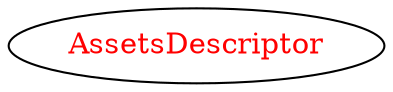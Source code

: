 digraph dependencyGraph {
 concentrate=true;
 ranksep="2.0";
 rankdir="LR"; 
 splines="ortho";
"AssetsDescriptor" [fontcolor="red"];
}